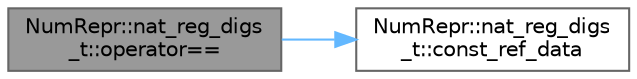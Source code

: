 digraph "NumRepr::nat_reg_digs_t::operator=="
{
 // INTERACTIVE_SVG=YES
 // LATEX_PDF_SIZE
  bgcolor="transparent";
  edge [fontname=Helvetica,fontsize=10,labelfontname=Helvetica,labelfontsize=10];
  node [fontname=Helvetica,fontsize=10,shape=box,height=0.2,width=0.4];
  rankdir="LR";
  Node1 [label="NumRepr::nat_reg_digs\l_t::operator==",height=0.2,width=0.4,color="gray40", fillcolor="grey60", style="filled", fontcolor="black",tooltip=" "];
  Node1 -> Node2 [color="steelblue1",style="solid"];
  Node2 [label="NumRepr::nat_reg_digs\l_t::const_ref_data",height=0.2,width=0.4,color="grey40", fillcolor="white", style="filled",URL="$struct_num_repr_1_1nat__reg__digs__t.html#a84abdae22a3b9638c2a93e5aed0a4f19",tooltip=" "];
}
